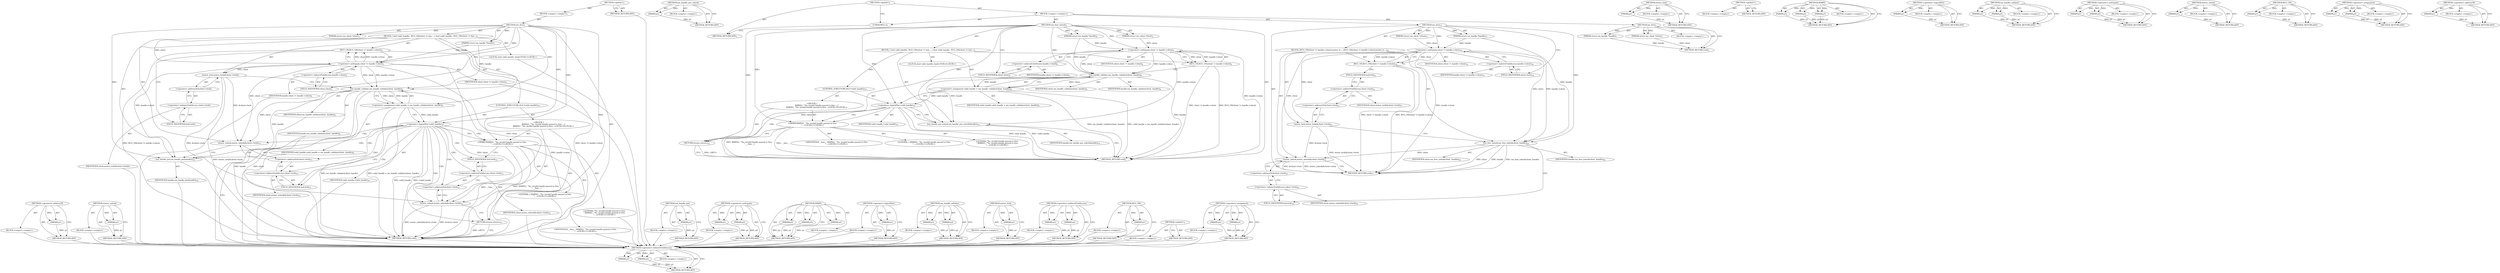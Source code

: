 digraph "&lt;operator&gt;.addressOf" {
vulnerable_93 [label=<(METHOD,&lt;operator&gt;.addressOf)>];
vulnerable_94 [label=<(PARAM,p1)>];
vulnerable_95 [label=<(BLOCK,&lt;empty&gt;,&lt;empty&gt;)>];
vulnerable_96 [label=<(METHOD_RETURN,ANY)>];
vulnerable_117 [label=<(METHOD,mutex_unlock)>];
vulnerable_118 [label=<(PARAM,p1)>];
vulnerable_119 [label=<(BLOCK,&lt;empty&gt;,&lt;empty&gt;)>];
vulnerable_120 [label=<(METHOD_RETURN,ANY)>];
vulnerable_6 [label=<(METHOD,&lt;global&gt;)<SUB>1</SUB>>];
vulnerable_7 [label=<(BLOCK,&lt;empty&gt;,&lt;empty&gt;)<SUB>1</SUB>>];
vulnerable_8 [label=<(METHOD,ion_free)<SUB>1</SUB>>];
vulnerable_9 [label=<(PARAM,struct ion_client *client)<SUB>1</SUB>>];
vulnerable_10 [label=<(PARAM,struct ion_handle *handle)<SUB>1</SUB>>];
vulnerable_11 [label=<(BLOCK,{
 	bool valid_handle;
 
 	BUG_ON(client != han...,{
 	bool valid_handle;
 
 	BUG_ON(client != han...)<SUB>2</SUB>>];
vulnerable_12 [label="<(LOCAL,bool valid_handle: bool)<SUB>3</SUB>>"];
vulnerable_13 [label=<(BUG_ON,BUG_ON(client != handle-&gt;client))<SUB>5</SUB>>];
vulnerable_14 [label=<(&lt;operator&gt;.notEquals,client != handle-&gt;client)<SUB>5</SUB>>];
vulnerable_15 [label=<(IDENTIFIER,client,client != handle-&gt;client)<SUB>5</SUB>>];
vulnerable_16 [label=<(&lt;operator&gt;.indirectFieldAccess,handle-&gt;client)<SUB>5</SUB>>];
vulnerable_17 [label=<(IDENTIFIER,handle,client != handle-&gt;client)<SUB>5</SUB>>];
vulnerable_18 [label=<(FIELD_IDENTIFIER,client,client)<SUB>5</SUB>>];
vulnerable_19 [label=<(mutex_lock,mutex_lock(&amp;client-&gt;lock))<SUB>7</SUB>>];
vulnerable_20 [label=<(&lt;operator&gt;.addressOf,&amp;client-&gt;lock)<SUB>7</SUB>>];
vulnerable_21 [label=<(&lt;operator&gt;.indirectFieldAccess,client-&gt;lock)<SUB>7</SUB>>];
vulnerable_22 [label=<(IDENTIFIER,client,mutex_lock(&amp;client-&gt;lock))<SUB>7</SUB>>];
vulnerable_23 [label=<(FIELD_IDENTIFIER,lock,lock)<SUB>7</SUB>>];
vulnerable_24 [label=<(&lt;operator&gt;.assignment,valid_handle = ion_handle_validate(client, handle))<SUB>8</SUB>>];
vulnerable_25 [label=<(IDENTIFIER,valid_handle,valid_handle = ion_handle_validate(client, handle))<SUB>8</SUB>>];
vulnerable_26 [label=<(ion_handle_validate,ion_handle_validate(client, handle))<SUB>8</SUB>>];
vulnerable_27 [label=<(IDENTIFIER,client,ion_handle_validate(client, handle))<SUB>8</SUB>>];
vulnerable_28 [label=<(IDENTIFIER,handle,ion_handle_validate(client, handle))<SUB>8</SUB>>];
vulnerable_29 [label=<(CONTROL_STRUCTURE,IF,if (!valid_handle))<SUB>10</SUB>>];
vulnerable_30 [label=<(&lt;operator&gt;.logicalNot,!valid_handle)<SUB>10</SUB>>];
vulnerable_31 [label=<(IDENTIFIER,valid_handle,!valid_handle)<SUB>10</SUB>>];
vulnerable_32 [label="<(BLOCK,{
 		WARN(1, &quot;%s: invalid handle passed to free...,{
 		WARN(1, &quot;%s: invalid handle passed to free...)<SUB>10</SUB>>"];
vulnerable_33 [label="<(WARN,WARN(1, &quot;%s: invalid handle passed to free.\n&quot;,...)<SUB>11</SUB>>"];
vulnerable_34 [label="<(LITERAL,1,WARN(1, &quot;%s: invalid handle passed to free.\n&quot;,...)<SUB>11</SUB>>"];
vulnerable_35 [label="<(LITERAL,&quot;%s: invalid handle passed to free.\n&quot;,WARN(1, &quot;%s: invalid handle passed to free.\n&quot;,...)<SUB>11</SUB>>"];
vulnerable_36 [label="<(IDENTIFIER,__func__,WARN(1, &quot;%s: invalid handle passed to free.\n&quot;,...)<SUB>11</SUB>>"];
vulnerable_37 [label=<(mutex_unlock,mutex_unlock(&amp;client-&gt;lock))<SUB>12</SUB>>];
vulnerable_38 [label=<(&lt;operator&gt;.addressOf,&amp;client-&gt;lock)<SUB>12</SUB>>];
vulnerable_39 [label=<(&lt;operator&gt;.indirectFieldAccess,client-&gt;lock)<SUB>12</SUB>>];
vulnerable_40 [label=<(IDENTIFIER,client,mutex_unlock(&amp;client-&gt;lock))<SUB>12</SUB>>];
vulnerable_41 [label=<(FIELD_IDENTIFIER,lock,lock)<SUB>12</SUB>>];
vulnerable_42 [label=<(RETURN,return;,return;)<SUB>13</SUB>>];
vulnerable_43 [label=<(mutex_unlock,mutex_unlock(&amp;client-&gt;lock))<SUB>15</SUB>>];
vulnerable_44 [label=<(&lt;operator&gt;.addressOf,&amp;client-&gt;lock)<SUB>15</SUB>>];
vulnerable_45 [label=<(&lt;operator&gt;.indirectFieldAccess,client-&gt;lock)<SUB>15</SUB>>];
vulnerable_46 [label=<(IDENTIFIER,client,mutex_unlock(&amp;client-&gt;lock))<SUB>15</SUB>>];
vulnerable_47 [label=<(FIELD_IDENTIFIER,lock,lock)<SUB>15</SUB>>];
vulnerable_48 [label=<(ion_handle_put,ion_handle_put(handle))<SUB>16</SUB>>];
vulnerable_49 [label=<(IDENTIFIER,handle,ion_handle_put(handle))<SUB>16</SUB>>];
vulnerable_50 [label=<(METHOD_RETURN,void)<SUB>1</SUB>>];
vulnerable_52 [label=<(METHOD_RETURN,ANY)<SUB>1</SUB>>];
vulnerable_121 [label=<(METHOD,ion_handle_put)>];
vulnerable_122 [label=<(PARAM,p1)>];
vulnerable_123 [label=<(BLOCK,&lt;empty&gt;,&lt;empty&gt;)>];
vulnerable_124 [label=<(METHOD_RETURN,ANY)>];
vulnerable_79 [label=<(METHOD,&lt;operator&gt;.notEquals)>];
vulnerable_80 [label=<(PARAM,p1)>];
vulnerable_81 [label=<(PARAM,p2)>];
vulnerable_82 [label=<(BLOCK,&lt;empty&gt;,&lt;empty&gt;)>];
vulnerable_83 [label=<(METHOD_RETURN,ANY)>];
vulnerable_111 [label=<(METHOD,WARN)>];
vulnerable_112 [label=<(PARAM,p1)>];
vulnerable_113 [label=<(PARAM,p2)>];
vulnerable_114 [label=<(PARAM,p3)>];
vulnerable_115 [label=<(BLOCK,&lt;empty&gt;,&lt;empty&gt;)>];
vulnerable_116 [label=<(METHOD_RETURN,ANY)>];
vulnerable_107 [label=<(METHOD,&lt;operator&gt;.logicalNot)>];
vulnerable_108 [label=<(PARAM,p1)>];
vulnerable_109 [label=<(BLOCK,&lt;empty&gt;,&lt;empty&gt;)>];
vulnerable_110 [label=<(METHOD_RETURN,ANY)>];
vulnerable_102 [label=<(METHOD,ion_handle_validate)>];
vulnerable_103 [label=<(PARAM,p1)>];
vulnerable_104 [label=<(PARAM,p2)>];
vulnerable_105 [label=<(BLOCK,&lt;empty&gt;,&lt;empty&gt;)>];
vulnerable_106 [label=<(METHOD_RETURN,ANY)>];
vulnerable_89 [label=<(METHOD,mutex_lock)>];
vulnerable_90 [label=<(PARAM,p1)>];
vulnerable_91 [label=<(BLOCK,&lt;empty&gt;,&lt;empty&gt;)>];
vulnerable_92 [label=<(METHOD_RETURN,ANY)>];
vulnerable_84 [label=<(METHOD,&lt;operator&gt;.indirectFieldAccess)>];
vulnerable_85 [label=<(PARAM,p1)>];
vulnerable_86 [label=<(PARAM,p2)>];
vulnerable_87 [label=<(BLOCK,&lt;empty&gt;,&lt;empty&gt;)>];
vulnerable_88 [label=<(METHOD_RETURN,ANY)>];
vulnerable_75 [label=<(METHOD,BUG_ON)>];
vulnerable_76 [label=<(PARAM,p1)>];
vulnerable_77 [label=<(BLOCK,&lt;empty&gt;,&lt;empty&gt;)>];
vulnerable_78 [label=<(METHOD_RETURN,ANY)>];
vulnerable_69 [label=<(METHOD,&lt;global&gt;)<SUB>1</SUB>>];
vulnerable_70 [label=<(BLOCK,&lt;empty&gt;,&lt;empty&gt;)>];
vulnerable_71 [label=<(METHOD_RETURN,ANY)>];
vulnerable_97 [label=<(METHOD,&lt;operator&gt;.assignment)>];
vulnerable_98 [label=<(PARAM,p1)>];
vulnerable_99 [label=<(PARAM,p2)>];
vulnerable_100 [label=<(BLOCK,&lt;empty&gt;,&lt;empty&gt;)>];
vulnerable_101 [label=<(METHOD_RETURN,ANY)>];
fixed_101 [label=<(METHOD,&lt;operator&gt;.indirectFieldAccess)>];
fixed_102 [label=<(PARAM,p1)>];
fixed_103 [label=<(PARAM,p2)>];
fixed_104 [label=<(BLOCK,&lt;empty&gt;,&lt;empty&gt;)>];
fixed_105 [label=<(METHOD_RETURN,ANY)>];
fixed_126 [label=<(METHOD,ion_handle_put_nolock)>];
fixed_127 [label=<(PARAM,p1)>];
fixed_128 [label=<(BLOCK,&lt;empty&gt;,&lt;empty&gt;)>];
fixed_129 [label=<(METHOD_RETURN,ANY)>];
fixed_6 [label=<(METHOD,&lt;global&gt;)<SUB>1</SUB>>];
fixed_7 [label=<(BLOCK,&lt;empty&gt;,&lt;empty&gt;)<SUB>1</SUB>>];
fixed_8 [label=<(METHOD,ion_free)<SUB>1</SUB>>];
fixed_9 [label=<(PARAM,struct ion_client *client)<SUB>1</SUB>>];
fixed_10 [label=<(PARAM,struct ion_handle *handle)<SUB>1</SUB>>];
fixed_11 [label=<(BLOCK,&lt;empty&gt;,&lt;empty&gt;)>];
fixed_12 [label=<(METHOD_RETURN,void)<SUB>1</SUB>>];
fixed_14 [label=<(UNKNOWN,),))<SUB>1</SUB>>];
fixed_15 [label=<(METHOD,ion_free_nolock)<SUB>2</SUB>>];
fixed_16 [label=<(PARAM,struct ion_client *client)<SUB>2</SUB>>];
fixed_17 [label=<(PARAM,struct ion_handle *handle)<SUB>2</SUB>>];
fixed_18 [label=<(BLOCK,{
 	bool valid_handle;
 
 	BUG_ON(client != han...,{
 	bool valid_handle;
 
 	BUG_ON(client != han...)<SUB>3</SUB>>];
fixed_19 [label="<(LOCAL,bool valid_handle: bool)<SUB>4</SUB>>"];
fixed_20 [label=<(BUG_ON,BUG_ON(client != handle-&gt;client))<SUB>6</SUB>>];
fixed_21 [label=<(&lt;operator&gt;.notEquals,client != handle-&gt;client)<SUB>6</SUB>>];
fixed_22 [label=<(IDENTIFIER,client,client != handle-&gt;client)<SUB>6</SUB>>];
fixed_23 [label=<(&lt;operator&gt;.indirectFieldAccess,handle-&gt;client)<SUB>6</SUB>>];
fixed_24 [label=<(IDENTIFIER,handle,client != handle-&gt;client)<SUB>6</SUB>>];
fixed_25 [label=<(FIELD_IDENTIFIER,client,client)<SUB>6</SUB>>];
fixed_26 [label=<(&lt;operator&gt;.assignment,valid_handle = ion_handle_validate(client, handle))<SUB>8</SUB>>];
fixed_27 [label=<(IDENTIFIER,valid_handle,valid_handle = ion_handle_validate(client, handle))<SUB>8</SUB>>];
fixed_28 [label=<(ion_handle_validate,ion_handle_validate(client, handle))<SUB>8</SUB>>];
fixed_29 [label=<(IDENTIFIER,client,ion_handle_validate(client, handle))<SUB>8</SUB>>];
fixed_30 [label=<(IDENTIFIER,handle,ion_handle_validate(client, handle))<SUB>8</SUB>>];
fixed_31 [label=<(CONTROL_STRUCTURE,IF,if (!valid_handle))<SUB>10</SUB>>];
fixed_32 [label=<(&lt;operator&gt;.logicalNot,!valid_handle)<SUB>10</SUB>>];
fixed_33 [label=<(IDENTIFIER,valid_handle,!valid_handle)<SUB>10</SUB>>];
fixed_34 [label="<(BLOCK,{
 		WARN(1, &quot;%s: invalid handle passed to free...,{
 		WARN(1, &quot;%s: invalid handle passed to free...)<SUB>10</SUB>>"];
fixed_35 [label="<(WARN,WARN(1, &quot;%s: invalid handle passed to free.\n&quot;,...)<SUB>11</SUB>>"];
fixed_36 [label="<(LITERAL,1,WARN(1, &quot;%s: invalid handle passed to free.\n&quot;,...)<SUB>11</SUB>>"];
fixed_37 [label="<(LITERAL,&quot;%s: invalid handle passed to free.\n&quot;,WARN(1, &quot;%s: invalid handle passed to free.\n&quot;,...)<SUB>11</SUB>>"];
fixed_38 [label="<(IDENTIFIER,__func__,WARN(1, &quot;%s: invalid handle passed to free.\n&quot;,...)<SUB>11</SUB>>"];
fixed_39 [label=<(RETURN,return;,return;)<SUB>12</SUB>>];
fixed_40 [label=<(ion_handle_put_nolock,ion_handle_put_nolock(handle))<SUB>14</SUB>>];
fixed_41 [label=<(IDENTIFIER,handle,ion_handle_put_nolock(handle))<SUB>14</SUB>>];
fixed_42 [label=<(METHOD_RETURN,void)<SUB>2</SUB>>];
fixed_44 [label=<(METHOD,ion_free)<SUB>17</SUB>>];
fixed_45 [label=<(PARAM,struct ion_client *client)<SUB>17</SUB>>];
fixed_46 [label=<(PARAM,struct ion_handle *handle)<SUB>17</SUB>>];
fixed_47 [label=<(BLOCK,{
	BUG_ON(client != handle-&gt;client);

	mutex_lo...,{
	BUG_ON(client != handle-&gt;client);

	mutex_lo...)<SUB>18</SUB>>];
fixed_48 [label=<(BUG_ON,BUG_ON(client != handle-&gt;client))<SUB>19</SUB>>];
fixed_49 [label=<(&lt;operator&gt;.notEquals,client != handle-&gt;client)<SUB>19</SUB>>];
fixed_50 [label=<(IDENTIFIER,client,client != handle-&gt;client)<SUB>19</SUB>>];
fixed_51 [label=<(&lt;operator&gt;.indirectFieldAccess,handle-&gt;client)<SUB>19</SUB>>];
fixed_52 [label=<(IDENTIFIER,handle,client != handle-&gt;client)<SUB>19</SUB>>];
fixed_53 [label=<(FIELD_IDENTIFIER,client,client)<SUB>19</SUB>>];
fixed_54 [label=<(mutex_lock,mutex_lock(&amp;client-&gt;lock))<SUB>21</SUB>>];
fixed_55 [label=<(&lt;operator&gt;.addressOf,&amp;client-&gt;lock)<SUB>21</SUB>>];
fixed_56 [label=<(&lt;operator&gt;.indirectFieldAccess,client-&gt;lock)<SUB>21</SUB>>];
fixed_57 [label=<(IDENTIFIER,client,mutex_lock(&amp;client-&gt;lock))<SUB>21</SUB>>];
fixed_58 [label=<(FIELD_IDENTIFIER,lock,lock)<SUB>21</SUB>>];
fixed_59 [label=<(ion_free_nolock,ion_free_nolock(client, handle))<SUB>22</SUB>>];
fixed_60 [label=<(IDENTIFIER,client,ion_free_nolock(client, handle))<SUB>22</SUB>>];
fixed_61 [label=<(IDENTIFIER,handle,ion_free_nolock(client, handle))<SUB>22</SUB>>];
fixed_62 [label=<(mutex_unlock,mutex_unlock(&amp;client-&gt;lock))<SUB>23</SUB>>];
fixed_63 [label=<(&lt;operator&gt;.addressOf,&amp;client-&gt;lock)<SUB>23</SUB>>];
fixed_64 [label=<(&lt;operator&gt;.indirectFieldAccess,client-&gt;lock)<SUB>23</SUB>>];
fixed_65 [label=<(IDENTIFIER,client,mutex_unlock(&amp;client-&gt;lock))<SUB>23</SUB>>];
fixed_66 [label=<(FIELD_IDENTIFIER,lock,lock)<SUB>23</SUB>>];
fixed_67 [label=<(METHOD_RETURN,void)<SUB>17</SUB>>];
fixed_69 [label=<(METHOD_RETURN,ANY)<SUB>1</SUB>>];
fixed_130 [label=<(METHOD,mutex_lock)>];
fixed_131 [label=<(PARAM,p1)>];
fixed_132 [label=<(BLOCK,&lt;empty&gt;,&lt;empty&gt;)>];
fixed_133 [label=<(METHOD_RETURN,ANY)>];
fixed_86 [label=<(METHOD,&lt;global&gt;)<SUB>1</SUB>>];
fixed_87 [label=<(BLOCK,&lt;empty&gt;,&lt;empty&gt;)>];
fixed_88 [label=<(METHOD_RETURN,ANY)>];
fixed_120 [label=<(METHOD,WARN)>];
fixed_121 [label=<(PARAM,p1)>];
fixed_122 [label=<(PARAM,p2)>];
fixed_123 [label=<(PARAM,p3)>];
fixed_124 [label=<(BLOCK,&lt;empty&gt;,&lt;empty&gt;)>];
fixed_125 [label=<(METHOD_RETURN,ANY)>];
fixed_116 [label=<(METHOD,&lt;operator&gt;.logicalNot)>];
fixed_117 [label=<(PARAM,p1)>];
fixed_118 [label=<(BLOCK,&lt;empty&gt;,&lt;empty&gt;)>];
fixed_119 [label=<(METHOD_RETURN,ANY)>];
fixed_111 [label=<(METHOD,ion_handle_validate)>];
fixed_112 [label=<(PARAM,p1)>];
fixed_113 [label=<(PARAM,p2)>];
fixed_114 [label=<(BLOCK,&lt;empty&gt;,&lt;empty&gt;)>];
fixed_115 [label=<(METHOD_RETURN,ANY)>];
fixed_96 [label=<(METHOD,&lt;operator&gt;.notEquals)>];
fixed_97 [label=<(PARAM,p1)>];
fixed_98 [label=<(PARAM,p2)>];
fixed_99 [label=<(BLOCK,&lt;empty&gt;,&lt;empty&gt;)>];
fixed_100 [label=<(METHOD_RETURN,ANY)>];
fixed_138 [label=<(METHOD,mutex_unlock)>];
fixed_139 [label=<(PARAM,p1)>];
fixed_140 [label=<(BLOCK,&lt;empty&gt;,&lt;empty&gt;)>];
fixed_141 [label=<(METHOD_RETURN,ANY)>];
fixed_92 [label=<(METHOD,BUG_ON)>];
fixed_93 [label=<(PARAM,p1)>];
fixed_94 [label=<(BLOCK,&lt;empty&gt;,&lt;empty&gt;)>];
fixed_95 [label=<(METHOD_RETURN,ANY)>];
fixed_106 [label=<(METHOD,&lt;operator&gt;.assignment)>];
fixed_107 [label=<(PARAM,p1)>];
fixed_108 [label=<(PARAM,p2)>];
fixed_109 [label=<(BLOCK,&lt;empty&gt;,&lt;empty&gt;)>];
fixed_110 [label=<(METHOD_RETURN,ANY)>];
fixed_134 [label=<(METHOD,&lt;operator&gt;.addressOf)>];
fixed_135 [label=<(PARAM,p1)>];
fixed_136 [label=<(BLOCK,&lt;empty&gt;,&lt;empty&gt;)>];
fixed_137 [label=<(METHOD_RETURN,ANY)>];
vulnerable_93 -> vulnerable_94  [key=0, label="AST: "];
vulnerable_93 -> vulnerable_94  [key=1, label="DDG: "];
vulnerable_93 -> vulnerable_95  [key=0, label="AST: "];
vulnerable_93 -> vulnerable_96  [key=0, label="AST: "];
vulnerable_93 -> vulnerable_96  [key=1, label="CFG: "];
vulnerable_94 -> vulnerable_96  [key=0, label="DDG: p1"];
vulnerable_95 -> fixed_101  [key=0];
vulnerable_96 -> fixed_101  [key=0];
vulnerable_117 -> vulnerable_118  [key=0, label="AST: "];
vulnerable_117 -> vulnerable_118  [key=1, label="DDG: "];
vulnerable_117 -> vulnerable_119  [key=0, label="AST: "];
vulnerable_117 -> vulnerable_120  [key=0, label="AST: "];
vulnerable_117 -> vulnerable_120  [key=1, label="CFG: "];
vulnerable_118 -> vulnerable_120  [key=0, label="DDG: p1"];
vulnerable_119 -> fixed_101  [key=0];
vulnerable_120 -> fixed_101  [key=0];
vulnerable_6 -> vulnerable_7  [key=0, label="AST: "];
vulnerable_6 -> vulnerable_52  [key=0, label="AST: "];
vulnerable_6 -> vulnerable_52  [key=1, label="CFG: "];
vulnerable_7 -> vulnerable_8  [key=0, label="AST: "];
vulnerable_8 -> vulnerable_9  [key=0, label="AST: "];
vulnerable_8 -> vulnerable_9  [key=1, label="DDG: "];
vulnerable_8 -> vulnerable_10  [key=0, label="AST: "];
vulnerable_8 -> vulnerable_10  [key=1, label="DDG: "];
vulnerable_8 -> vulnerable_11  [key=0, label="AST: "];
vulnerable_8 -> vulnerable_50  [key=0, label="AST: "];
vulnerable_8 -> vulnerable_18  [key=0, label="CFG: "];
vulnerable_8 -> vulnerable_48  [key=0, label="DDG: "];
vulnerable_8 -> vulnerable_14  [key=0, label="DDG: "];
vulnerable_8 -> vulnerable_26  [key=0, label="DDG: "];
vulnerable_8 -> vulnerable_30  [key=0, label="DDG: "];
vulnerable_8 -> vulnerable_42  [key=0, label="DDG: "];
vulnerable_8 -> vulnerable_33  [key=0, label="DDG: "];
vulnerable_9 -> vulnerable_14  [key=0, label="DDG: client"];
vulnerable_10 -> vulnerable_14  [key=0, label="DDG: handle"];
vulnerable_10 -> vulnerable_26  [key=0, label="DDG: handle"];
vulnerable_11 -> vulnerable_12  [key=0, label="AST: "];
vulnerable_11 -> vulnerable_13  [key=0, label="AST: "];
vulnerable_11 -> vulnerable_19  [key=0, label="AST: "];
vulnerable_11 -> vulnerable_24  [key=0, label="AST: "];
vulnerable_11 -> vulnerable_29  [key=0, label="AST: "];
vulnerable_11 -> vulnerable_43  [key=0, label="AST: "];
vulnerable_11 -> vulnerable_48  [key=0, label="AST: "];
vulnerable_12 -> fixed_101  [key=0];
vulnerable_13 -> vulnerable_14  [key=0, label="AST: "];
vulnerable_13 -> vulnerable_23  [key=0, label="CFG: "];
vulnerable_13 -> vulnerable_50  [key=0, label="DDG: client != handle-&gt;client"];
vulnerable_13 -> vulnerable_50  [key=1, label="DDG: BUG_ON(client != handle-&gt;client)"];
vulnerable_14 -> vulnerable_15  [key=0, label="AST: "];
vulnerable_14 -> vulnerable_16  [key=0, label="AST: "];
vulnerable_14 -> vulnerable_13  [key=0, label="CFG: "];
vulnerable_14 -> vulnerable_13  [key=1, label="DDG: client"];
vulnerable_14 -> vulnerable_13  [key=2, label="DDG: handle-&gt;client"];
vulnerable_14 -> vulnerable_50  [key=0, label="DDG: handle-&gt;client"];
vulnerable_14 -> vulnerable_19  [key=0, label="DDG: client"];
vulnerable_14 -> vulnerable_43  [key=0, label="DDG: client"];
vulnerable_14 -> vulnerable_48  [key=0, label="DDG: handle-&gt;client"];
vulnerable_14 -> vulnerable_26  [key=0, label="DDG: client"];
vulnerable_14 -> vulnerable_26  [key=1, label="DDG: handle-&gt;client"];
vulnerable_14 -> vulnerable_37  [key=0, label="DDG: client"];
vulnerable_15 -> fixed_101  [key=0];
vulnerable_16 -> vulnerable_17  [key=0, label="AST: "];
vulnerable_16 -> vulnerable_18  [key=0, label="AST: "];
vulnerable_16 -> vulnerable_14  [key=0, label="CFG: "];
vulnerable_17 -> fixed_101  [key=0];
vulnerable_18 -> vulnerable_16  [key=0, label="CFG: "];
vulnerable_19 -> vulnerable_20  [key=0, label="AST: "];
vulnerable_19 -> vulnerable_26  [key=0, label="CFG: "];
vulnerable_19 -> vulnerable_50  [key=0, label="DDG: mutex_lock(&amp;client-&gt;lock)"];
vulnerable_19 -> vulnerable_43  [key=0, label="DDG: &amp;client-&gt;lock"];
vulnerable_19 -> vulnerable_37  [key=0, label="DDG: &amp;client-&gt;lock"];
vulnerable_20 -> vulnerable_21  [key=0, label="AST: "];
vulnerable_20 -> vulnerable_19  [key=0, label="CFG: "];
vulnerable_21 -> vulnerable_22  [key=0, label="AST: "];
vulnerable_21 -> vulnerable_23  [key=0, label="AST: "];
vulnerable_21 -> vulnerable_20  [key=0, label="CFG: "];
vulnerable_22 -> fixed_101  [key=0];
vulnerable_23 -> vulnerable_21  [key=0, label="CFG: "];
vulnerable_24 -> vulnerable_25  [key=0, label="AST: "];
vulnerable_24 -> vulnerable_26  [key=0, label="AST: "];
vulnerable_24 -> vulnerable_30  [key=0, label="CFG: "];
vulnerable_24 -> vulnerable_30  [key=1, label="DDG: valid_handle"];
vulnerable_24 -> vulnerable_50  [key=0, label="DDG: ion_handle_validate(client, handle)"];
vulnerable_24 -> vulnerable_50  [key=1, label="DDG: valid_handle = ion_handle_validate(client, handle)"];
vulnerable_25 -> fixed_101  [key=0];
vulnerable_26 -> vulnerable_27  [key=0, label="AST: "];
vulnerable_26 -> vulnerable_28  [key=0, label="AST: "];
vulnerable_26 -> vulnerable_24  [key=0, label="CFG: "];
vulnerable_26 -> vulnerable_24  [key=1, label="DDG: client"];
vulnerable_26 -> vulnerable_24  [key=2, label="DDG: handle"];
vulnerable_26 -> vulnerable_50  [key=0, label="DDG: client"];
vulnerable_26 -> vulnerable_50  [key=1, label="DDG: handle"];
vulnerable_26 -> vulnerable_43  [key=0, label="DDG: client"];
vulnerable_26 -> vulnerable_48  [key=0, label="DDG: handle"];
vulnerable_26 -> vulnerable_37  [key=0, label="DDG: client"];
vulnerable_27 -> fixed_101  [key=0];
vulnerable_28 -> fixed_101  [key=0];
vulnerable_29 -> vulnerable_30  [key=0, label="AST: "];
vulnerable_29 -> vulnerable_32  [key=0, label="AST: "];
vulnerable_30 -> vulnerable_31  [key=0, label="AST: "];
vulnerable_30 -> vulnerable_33  [key=0, label="CFG: "];
vulnerable_30 -> vulnerable_33  [key=1, label="CDG: "];
vulnerable_30 -> vulnerable_47  [key=0, label="CFG: "];
vulnerable_30 -> vulnerable_47  [key=1, label="CDG: "];
vulnerable_30 -> vulnerable_50  [key=0, label="DDG: valid_handle"];
vulnerable_30 -> vulnerable_50  [key=1, label="DDG: !valid_handle"];
vulnerable_30 -> vulnerable_48  [key=0, label="CDG: "];
vulnerable_30 -> vulnerable_42  [key=0, label="CDG: "];
vulnerable_30 -> vulnerable_44  [key=0, label="CDG: "];
vulnerable_30 -> vulnerable_37  [key=0, label="CDG: "];
vulnerable_30 -> vulnerable_38  [key=0, label="CDG: "];
vulnerable_30 -> vulnerable_41  [key=0, label="CDG: "];
vulnerable_30 -> vulnerable_45  [key=0, label="CDG: "];
vulnerable_30 -> vulnerable_39  [key=0, label="CDG: "];
vulnerable_30 -> vulnerable_43  [key=0, label="CDG: "];
vulnerable_31 -> fixed_101  [key=0];
vulnerable_32 -> vulnerable_33  [key=0, label="AST: "];
vulnerable_32 -> vulnerable_37  [key=0, label="AST: "];
vulnerable_32 -> vulnerable_42  [key=0, label="AST: "];
vulnerable_33 -> vulnerable_34  [key=0, label="AST: "];
vulnerable_33 -> vulnerable_35  [key=0, label="AST: "];
vulnerable_33 -> vulnerable_36  [key=0, label="AST: "];
vulnerable_33 -> vulnerable_41  [key=0, label="CFG: "];
vulnerable_33 -> vulnerable_50  [key=0, label="DDG: WARN(1, &quot;%s: invalid handle passed to free.\n&quot;, __func__)"];
vulnerable_33 -> vulnerable_50  [key=1, label="DDG: __func__"];
vulnerable_34 -> fixed_101  [key=0];
vulnerable_35 -> fixed_101  [key=0];
vulnerable_36 -> fixed_101  [key=0];
vulnerable_37 -> vulnerable_38  [key=0, label="AST: "];
vulnerable_37 -> vulnerable_42  [key=0, label="CFG: "];
vulnerable_37 -> vulnerable_50  [key=0, label="DDG: &amp;client-&gt;lock"];
vulnerable_37 -> vulnerable_50  [key=1, label="DDG: mutex_unlock(&amp;client-&gt;lock)"];
vulnerable_38 -> vulnerable_39  [key=0, label="AST: "];
vulnerable_38 -> vulnerable_37  [key=0, label="CFG: "];
vulnerable_39 -> vulnerable_40  [key=0, label="AST: "];
vulnerable_39 -> vulnerable_41  [key=0, label="AST: "];
vulnerable_39 -> vulnerable_38  [key=0, label="CFG: "];
vulnerable_40 -> fixed_101  [key=0];
vulnerable_41 -> vulnerable_39  [key=0, label="CFG: "];
vulnerable_42 -> vulnerable_50  [key=0, label="CFG: "];
vulnerable_42 -> vulnerable_50  [key=1, label="DDG: &lt;RET&gt;"];
vulnerable_43 -> vulnerable_44  [key=0, label="AST: "];
vulnerable_43 -> vulnerable_48  [key=0, label="CFG: "];
vulnerable_44 -> vulnerable_45  [key=0, label="AST: "];
vulnerable_44 -> vulnerable_43  [key=0, label="CFG: "];
vulnerable_45 -> vulnerable_46  [key=0, label="AST: "];
vulnerable_45 -> vulnerable_47  [key=0, label="AST: "];
vulnerable_45 -> vulnerable_44  [key=0, label="CFG: "];
vulnerable_46 -> fixed_101  [key=0];
vulnerable_47 -> vulnerable_45  [key=0, label="CFG: "];
vulnerable_48 -> vulnerable_49  [key=0, label="AST: "];
vulnerable_48 -> vulnerable_50  [key=0, label="CFG: "];
vulnerable_49 -> fixed_101  [key=0];
vulnerable_50 -> fixed_101  [key=0];
vulnerable_52 -> fixed_101  [key=0];
vulnerable_121 -> vulnerable_122  [key=0, label="AST: "];
vulnerable_121 -> vulnerable_122  [key=1, label="DDG: "];
vulnerable_121 -> vulnerable_123  [key=0, label="AST: "];
vulnerable_121 -> vulnerable_124  [key=0, label="AST: "];
vulnerable_121 -> vulnerable_124  [key=1, label="CFG: "];
vulnerable_122 -> vulnerable_124  [key=0, label="DDG: p1"];
vulnerable_123 -> fixed_101  [key=0];
vulnerable_124 -> fixed_101  [key=0];
vulnerable_79 -> vulnerable_80  [key=0, label="AST: "];
vulnerable_79 -> vulnerable_80  [key=1, label="DDG: "];
vulnerable_79 -> vulnerable_82  [key=0, label="AST: "];
vulnerable_79 -> vulnerable_81  [key=0, label="AST: "];
vulnerable_79 -> vulnerable_81  [key=1, label="DDG: "];
vulnerable_79 -> vulnerable_83  [key=0, label="AST: "];
vulnerable_79 -> vulnerable_83  [key=1, label="CFG: "];
vulnerable_80 -> vulnerable_83  [key=0, label="DDG: p1"];
vulnerable_81 -> vulnerable_83  [key=0, label="DDG: p2"];
vulnerable_82 -> fixed_101  [key=0];
vulnerable_83 -> fixed_101  [key=0];
vulnerable_111 -> vulnerable_112  [key=0, label="AST: "];
vulnerable_111 -> vulnerable_112  [key=1, label="DDG: "];
vulnerable_111 -> vulnerable_115  [key=0, label="AST: "];
vulnerable_111 -> vulnerable_113  [key=0, label="AST: "];
vulnerable_111 -> vulnerable_113  [key=1, label="DDG: "];
vulnerable_111 -> vulnerable_116  [key=0, label="AST: "];
vulnerable_111 -> vulnerable_116  [key=1, label="CFG: "];
vulnerable_111 -> vulnerable_114  [key=0, label="AST: "];
vulnerable_111 -> vulnerable_114  [key=1, label="DDG: "];
vulnerable_112 -> vulnerable_116  [key=0, label="DDG: p1"];
vulnerable_113 -> vulnerable_116  [key=0, label="DDG: p2"];
vulnerable_114 -> vulnerable_116  [key=0, label="DDG: p3"];
vulnerable_115 -> fixed_101  [key=0];
vulnerable_116 -> fixed_101  [key=0];
vulnerable_107 -> vulnerable_108  [key=0, label="AST: "];
vulnerable_107 -> vulnerable_108  [key=1, label="DDG: "];
vulnerable_107 -> vulnerable_109  [key=0, label="AST: "];
vulnerable_107 -> vulnerable_110  [key=0, label="AST: "];
vulnerable_107 -> vulnerable_110  [key=1, label="CFG: "];
vulnerable_108 -> vulnerable_110  [key=0, label="DDG: p1"];
vulnerable_109 -> fixed_101  [key=0];
vulnerable_110 -> fixed_101  [key=0];
vulnerable_102 -> vulnerable_103  [key=0, label="AST: "];
vulnerable_102 -> vulnerable_103  [key=1, label="DDG: "];
vulnerable_102 -> vulnerable_105  [key=0, label="AST: "];
vulnerable_102 -> vulnerable_104  [key=0, label="AST: "];
vulnerable_102 -> vulnerable_104  [key=1, label="DDG: "];
vulnerable_102 -> vulnerable_106  [key=0, label="AST: "];
vulnerable_102 -> vulnerable_106  [key=1, label="CFG: "];
vulnerable_103 -> vulnerable_106  [key=0, label="DDG: p1"];
vulnerable_104 -> vulnerable_106  [key=0, label="DDG: p2"];
vulnerable_105 -> fixed_101  [key=0];
vulnerable_106 -> fixed_101  [key=0];
vulnerable_89 -> vulnerable_90  [key=0, label="AST: "];
vulnerable_89 -> vulnerable_90  [key=1, label="DDG: "];
vulnerable_89 -> vulnerable_91  [key=0, label="AST: "];
vulnerable_89 -> vulnerable_92  [key=0, label="AST: "];
vulnerable_89 -> vulnerable_92  [key=1, label="CFG: "];
vulnerable_90 -> vulnerable_92  [key=0, label="DDG: p1"];
vulnerable_91 -> fixed_101  [key=0];
vulnerable_92 -> fixed_101  [key=0];
vulnerable_84 -> vulnerable_85  [key=0, label="AST: "];
vulnerable_84 -> vulnerable_85  [key=1, label="DDG: "];
vulnerable_84 -> vulnerable_87  [key=0, label="AST: "];
vulnerable_84 -> vulnerable_86  [key=0, label="AST: "];
vulnerable_84 -> vulnerable_86  [key=1, label="DDG: "];
vulnerable_84 -> vulnerable_88  [key=0, label="AST: "];
vulnerable_84 -> vulnerable_88  [key=1, label="CFG: "];
vulnerable_85 -> vulnerable_88  [key=0, label="DDG: p1"];
vulnerable_86 -> vulnerable_88  [key=0, label="DDG: p2"];
vulnerable_87 -> fixed_101  [key=0];
vulnerable_88 -> fixed_101  [key=0];
vulnerable_75 -> vulnerable_76  [key=0, label="AST: "];
vulnerable_75 -> vulnerable_76  [key=1, label="DDG: "];
vulnerable_75 -> vulnerable_77  [key=0, label="AST: "];
vulnerable_75 -> vulnerable_78  [key=0, label="AST: "];
vulnerable_75 -> vulnerable_78  [key=1, label="CFG: "];
vulnerable_76 -> vulnerable_78  [key=0, label="DDG: p1"];
vulnerable_77 -> fixed_101  [key=0];
vulnerable_78 -> fixed_101  [key=0];
vulnerable_69 -> vulnerable_70  [key=0, label="AST: "];
vulnerable_69 -> vulnerable_71  [key=0, label="AST: "];
vulnerable_69 -> vulnerable_71  [key=1, label="CFG: "];
vulnerable_70 -> fixed_101  [key=0];
vulnerable_71 -> fixed_101  [key=0];
vulnerable_97 -> vulnerable_98  [key=0, label="AST: "];
vulnerable_97 -> vulnerable_98  [key=1, label="DDG: "];
vulnerable_97 -> vulnerable_100  [key=0, label="AST: "];
vulnerable_97 -> vulnerable_99  [key=0, label="AST: "];
vulnerable_97 -> vulnerable_99  [key=1, label="DDG: "];
vulnerable_97 -> vulnerable_101  [key=0, label="AST: "];
vulnerable_97 -> vulnerable_101  [key=1, label="CFG: "];
vulnerable_98 -> vulnerable_101  [key=0, label="DDG: p1"];
vulnerable_99 -> vulnerable_101  [key=0, label="DDG: p2"];
vulnerable_100 -> fixed_101  [key=0];
vulnerable_101 -> fixed_101  [key=0];
fixed_101 -> fixed_102  [key=0, label="AST: "];
fixed_101 -> fixed_102  [key=1, label="DDG: "];
fixed_101 -> fixed_104  [key=0, label="AST: "];
fixed_101 -> fixed_103  [key=0, label="AST: "];
fixed_101 -> fixed_103  [key=1, label="DDG: "];
fixed_101 -> fixed_105  [key=0, label="AST: "];
fixed_101 -> fixed_105  [key=1, label="CFG: "];
fixed_102 -> fixed_105  [key=0, label="DDG: p1"];
fixed_103 -> fixed_105  [key=0, label="DDG: p2"];
fixed_126 -> fixed_127  [key=0, label="AST: "];
fixed_126 -> fixed_127  [key=1, label="DDG: "];
fixed_126 -> fixed_128  [key=0, label="AST: "];
fixed_126 -> fixed_129  [key=0, label="AST: "];
fixed_126 -> fixed_129  [key=1, label="CFG: "];
fixed_127 -> fixed_129  [key=0, label="DDG: p1"];
fixed_6 -> fixed_7  [key=0, label="AST: "];
fixed_6 -> fixed_69  [key=0, label="AST: "];
fixed_6 -> fixed_14  [key=0, label="CFG: "];
fixed_7 -> fixed_8  [key=0, label="AST: "];
fixed_7 -> fixed_14  [key=0, label="AST: "];
fixed_7 -> fixed_15  [key=0, label="AST: "];
fixed_7 -> fixed_44  [key=0, label="AST: "];
fixed_8 -> fixed_9  [key=0, label="AST: "];
fixed_8 -> fixed_9  [key=1, label="DDG: "];
fixed_8 -> fixed_10  [key=0, label="AST: "];
fixed_8 -> fixed_10  [key=1, label="DDG: "];
fixed_8 -> fixed_11  [key=0, label="AST: "];
fixed_8 -> fixed_12  [key=0, label="AST: "];
fixed_8 -> fixed_12  [key=1, label="CFG: "];
fixed_9 -> fixed_12  [key=0, label="DDG: client"];
fixed_10 -> fixed_12  [key=0, label="DDG: handle"];
fixed_14 -> fixed_69  [key=0, label="CFG: "];
fixed_15 -> fixed_16  [key=0, label="AST: "];
fixed_15 -> fixed_16  [key=1, label="DDG: "];
fixed_15 -> fixed_17  [key=0, label="AST: "];
fixed_15 -> fixed_17  [key=1, label="DDG: "];
fixed_15 -> fixed_18  [key=0, label="AST: "];
fixed_15 -> fixed_42  [key=0, label="AST: "];
fixed_15 -> fixed_25  [key=0, label="CFG: "];
fixed_15 -> fixed_40  [key=0, label="DDG: "];
fixed_15 -> fixed_21  [key=0, label="DDG: "];
fixed_15 -> fixed_28  [key=0, label="DDG: "];
fixed_15 -> fixed_32  [key=0, label="DDG: "];
fixed_15 -> fixed_39  [key=0, label="DDG: "];
fixed_15 -> fixed_35  [key=0, label="DDG: "];
fixed_16 -> fixed_21  [key=0, label="DDG: client"];
fixed_17 -> fixed_21  [key=0, label="DDG: handle"];
fixed_17 -> fixed_28  [key=0, label="DDG: handle"];
fixed_18 -> fixed_19  [key=0, label="AST: "];
fixed_18 -> fixed_20  [key=0, label="AST: "];
fixed_18 -> fixed_26  [key=0, label="AST: "];
fixed_18 -> fixed_31  [key=0, label="AST: "];
fixed_18 -> fixed_40  [key=0, label="AST: "];
fixed_20 -> fixed_21  [key=0, label="AST: "];
fixed_20 -> fixed_28  [key=0, label="CFG: "];
fixed_20 -> fixed_42  [key=0, label="DDG: client != handle-&gt;client"];
fixed_20 -> fixed_42  [key=1, label="DDG: BUG_ON(client != handle-&gt;client)"];
fixed_21 -> fixed_22  [key=0, label="AST: "];
fixed_21 -> fixed_23  [key=0, label="AST: "];
fixed_21 -> fixed_20  [key=0, label="CFG: "];
fixed_21 -> fixed_20  [key=1, label="DDG: client"];
fixed_21 -> fixed_20  [key=2, label="DDG: handle-&gt;client"];
fixed_21 -> fixed_42  [key=0, label="DDG: handle-&gt;client"];
fixed_21 -> fixed_40  [key=0, label="DDG: handle-&gt;client"];
fixed_21 -> fixed_28  [key=0, label="DDG: client"];
fixed_21 -> fixed_28  [key=1, label="DDG: handle-&gt;client"];
fixed_23 -> fixed_24  [key=0, label="AST: "];
fixed_23 -> fixed_25  [key=0, label="AST: "];
fixed_23 -> fixed_21  [key=0, label="CFG: "];
fixed_25 -> fixed_23  [key=0, label="CFG: "];
fixed_26 -> fixed_27  [key=0, label="AST: "];
fixed_26 -> fixed_28  [key=0, label="AST: "];
fixed_26 -> fixed_32  [key=0, label="CFG: "];
fixed_26 -> fixed_32  [key=1, label="DDG: valid_handle"];
fixed_26 -> fixed_42  [key=0, label="DDG: ion_handle_validate(client, handle)"];
fixed_26 -> fixed_42  [key=1, label="DDG: valid_handle = ion_handle_validate(client, handle)"];
fixed_28 -> fixed_29  [key=0, label="AST: "];
fixed_28 -> fixed_30  [key=0, label="AST: "];
fixed_28 -> fixed_26  [key=0, label="CFG: "];
fixed_28 -> fixed_26  [key=1, label="DDG: client"];
fixed_28 -> fixed_26  [key=2, label="DDG: handle"];
fixed_28 -> fixed_42  [key=0, label="DDG: client"];
fixed_28 -> fixed_42  [key=1, label="DDG: handle"];
fixed_28 -> fixed_40  [key=0, label="DDG: handle"];
fixed_31 -> fixed_32  [key=0, label="AST: "];
fixed_31 -> fixed_34  [key=0, label="AST: "];
fixed_32 -> fixed_33  [key=0, label="AST: "];
fixed_32 -> fixed_35  [key=0, label="CFG: "];
fixed_32 -> fixed_35  [key=1, label="CDG: "];
fixed_32 -> fixed_40  [key=0, label="CFG: "];
fixed_32 -> fixed_40  [key=1, label="CDG: "];
fixed_32 -> fixed_42  [key=0, label="DDG: valid_handle"];
fixed_32 -> fixed_42  [key=1, label="DDG: !valid_handle"];
fixed_32 -> fixed_39  [key=0, label="CDG: "];
fixed_34 -> fixed_35  [key=0, label="AST: "];
fixed_34 -> fixed_39  [key=0, label="AST: "];
fixed_35 -> fixed_36  [key=0, label="AST: "];
fixed_35 -> fixed_37  [key=0, label="AST: "];
fixed_35 -> fixed_38  [key=0, label="AST: "];
fixed_35 -> fixed_39  [key=0, label="CFG: "];
fixed_35 -> fixed_42  [key=0, label="DDG: WARN(1, &quot;%s: invalid handle passed to free.\n&quot;, __func__)"];
fixed_35 -> fixed_42  [key=1, label="DDG: __func__"];
fixed_39 -> fixed_42  [key=0, label="CFG: "];
fixed_39 -> fixed_42  [key=1, label="DDG: &lt;RET&gt;"];
fixed_40 -> fixed_41  [key=0, label="AST: "];
fixed_40 -> fixed_42  [key=0, label="CFG: "];
fixed_44 -> fixed_45  [key=0, label="AST: "];
fixed_44 -> fixed_45  [key=1, label="DDG: "];
fixed_44 -> fixed_46  [key=0, label="AST: "];
fixed_44 -> fixed_46  [key=1, label="DDG: "];
fixed_44 -> fixed_47  [key=0, label="AST: "];
fixed_44 -> fixed_67  [key=0, label="AST: "];
fixed_44 -> fixed_53  [key=0, label="CFG: "];
fixed_44 -> fixed_59  [key=0, label="DDG: "];
fixed_44 -> fixed_49  [key=0, label="DDG: "];
fixed_45 -> fixed_49  [key=0, label="DDG: client"];
fixed_46 -> fixed_59  [key=0, label="DDG: handle"];
fixed_46 -> fixed_49  [key=0, label="DDG: handle"];
fixed_47 -> fixed_48  [key=0, label="AST: "];
fixed_47 -> fixed_54  [key=0, label="AST: "];
fixed_47 -> fixed_59  [key=0, label="AST: "];
fixed_47 -> fixed_62  [key=0, label="AST: "];
fixed_48 -> fixed_49  [key=0, label="AST: "];
fixed_48 -> fixed_58  [key=0, label="CFG: "];
fixed_48 -> fixed_67  [key=0, label="DDG: client != handle-&gt;client"];
fixed_48 -> fixed_67  [key=1, label="DDG: BUG_ON(client != handle-&gt;client)"];
fixed_49 -> fixed_50  [key=0, label="AST: "];
fixed_49 -> fixed_51  [key=0, label="AST: "];
fixed_49 -> fixed_48  [key=0, label="CFG: "];
fixed_49 -> fixed_48  [key=1, label="DDG: client"];
fixed_49 -> fixed_48  [key=2, label="DDG: handle-&gt;client"];
fixed_49 -> fixed_67  [key=0, label="DDG: handle-&gt;client"];
fixed_49 -> fixed_54  [key=0, label="DDG: client"];
fixed_49 -> fixed_59  [key=0, label="DDG: client"];
fixed_49 -> fixed_59  [key=1, label="DDG: handle-&gt;client"];
fixed_49 -> fixed_62  [key=0, label="DDG: client"];
fixed_51 -> fixed_52  [key=0, label="AST: "];
fixed_51 -> fixed_53  [key=0, label="AST: "];
fixed_51 -> fixed_49  [key=0, label="CFG: "];
fixed_53 -> fixed_51  [key=0, label="CFG: "];
fixed_54 -> fixed_55  [key=0, label="AST: "];
fixed_54 -> fixed_59  [key=0, label="CFG: "];
fixed_54 -> fixed_67  [key=0, label="DDG: mutex_lock(&amp;client-&gt;lock)"];
fixed_54 -> fixed_62  [key=0, label="DDG: &amp;client-&gt;lock"];
fixed_55 -> fixed_56  [key=0, label="AST: "];
fixed_55 -> fixed_54  [key=0, label="CFG: "];
fixed_56 -> fixed_57  [key=0, label="AST: "];
fixed_56 -> fixed_58  [key=0, label="AST: "];
fixed_56 -> fixed_55  [key=0, label="CFG: "];
fixed_58 -> fixed_56  [key=0, label="CFG: "];
fixed_59 -> fixed_60  [key=0, label="AST: "];
fixed_59 -> fixed_61  [key=0, label="AST: "];
fixed_59 -> fixed_66  [key=0, label="CFG: "];
fixed_59 -> fixed_67  [key=0, label="DDG: client"];
fixed_59 -> fixed_67  [key=1, label="DDG: handle"];
fixed_59 -> fixed_67  [key=2, label="DDG: ion_free_nolock(client, handle)"];
fixed_59 -> fixed_62  [key=0, label="DDG: client"];
fixed_62 -> fixed_63  [key=0, label="AST: "];
fixed_62 -> fixed_67  [key=0, label="CFG: "];
fixed_62 -> fixed_67  [key=1, label="DDG: &amp;client-&gt;lock"];
fixed_62 -> fixed_67  [key=2, label="DDG: mutex_unlock(&amp;client-&gt;lock)"];
fixed_63 -> fixed_64  [key=0, label="AST: "];
fixed_63 -> fixed_62  [key=0, label="CFG: "];
fixed_64 -> fixed_65  [key=0, label="AST: "];
fixed_64 -> fixed_66  [key=0, label="AST: "];
fixed_64 -> fixed_63  [key=0, label="CFG: "];
fixed_66 -> fixed_64  [key=0, label="CFG: "];
fixed_130 -> fixed_131  [key=0, label="AST: "];
fixed_130 -> fixed_131  [key=1, label="DDG: "];
fixed_130 -> fixed_132  [key=0, label="AST: "];
fixed_130 -> fixed_133  [key=0, label="AST: "];
fixed_130 -> fixed_133  [key=1, label="CFG: "];
fixed_131 -> fixed_133  [key=0, label="DDG: p1"];
fixed_86 -> fixed_87  [key=0, label="AST: "];
fixed_86 -> fixed_88  [key=0, label="AST: "];
fixed_86 -> fixed_88  [key=1, label="CFG: "];
fixed_120 -> fixed_121  [key=0, label="AST: "];
fixed_120 -> fixed_121  [key=1, label="DDG: "];
fixed_120 -> fixed_124  [key=0, label="AST: "];
fixed_120 -> fixed_122  [key=0, label="AST: "];
fixed_120 -> fixed_122  [key=1, label="DDG: "];
fixed_120 -> fixed_125  [key=0, label="AST: "];
fixed_120 -> fixed_125  [key=1, label="CFG: "];
fixed_120 -> fixed_123  [key=0, label="AST: "];
fixed_120 -> fixed_123  [key=1, label="DDG: "];
fixed_121 -> fixed_125  [key=0, label="DDG: p1"];
fixed_122 -> fixed_125  [key=0, label="DDG: p2"];
fixed_123 -> fixed_125  [key=0, label="DDG: p3"];
fixed_116 -> fixed_117  [key=0, label="AST: "];
fixed_116 -> fixed_117  [key=1, label="DDG: "];
fixed_116 -> fixed_118  [key=0, label="AST: "];
fixed_116 -> fixed_119  [key=0, label="AST: "];
fixed_116 -> fixed_119  [key=1, label="CFG: "];
fixed_117 -> fixed_119  [key=0, label="DDG: p1"];
fixed_111 -> fixed_112  [key=0, label="AST: "];
fixed_111 -> fixed_112  [key=1, label="DDG: "];
fixed_111 -> fixed_114  [key=0, label="AST: "];
fixed_111 -> fixed_113  [key=0, label="AST: "];
fixed_111 -> fixed_113  [key=1, label="DDG: "];
fixed_111 -> fixed_115  [key=0, label="AST: "];
fixed_111 -> fixed_115  [key=1, label="CFG: "];
fixed_112 -> fixed_115  [key=0, label="DDG: p1"];
fixed_113 -> fixed_115  [key=0, label="DDG: p2"];
fixed_96 -> fixed_97  [key=0, label="AST: "];
fixed_96 -> fixed_97  [key=1, label="DDG: "];
fixed_96 -> fixed_99  [key=0, label="AST: "];
fixed_96 -> fixed_98  [key=0, label="AST: "];
fixed_96 -> fixed_98  [key=1, label="DDG: "];
fixed_96 -> fixed_100  [key=0, label="AST: "];
fixed_96 -> fixed_100  [key=1, label="CFG: "];
fixed_97 -> fixed_100  [key=0, label="DDG: p1"];
fixed_98 -> fixed_100  [key=0, label="DDG: p2"];
fixed_138 -> fixed_139  [key=0, label="AST: "];
fixed_138 -> fixed_139  [key=1, label="DDG: "];
fixed_138 -> fixed_140  [key=0, label="AST: "];
fixed_138 -> fixed_141  [key=0, label="AST: "];
fixed_138 -> fixed_141  [key=1, label="CFG: "];
fixed_139 -> fixed_141  [key=0, label="DDG: p1"];
fixed_92 -> fixed_93  [key=0, label="AST: "];
fixed_92 -> fixed_93  [key=1, label="DDG: "];
fixed_92 -> fixed_94  [key=0, label="AST: "];
fixed_92 -> fixed_95  [key=0, label="AST: "];
fixed_92 -> fixed_95  [key=1, label="CFG: "];
fixed_93 -> fixed_95  [key=0, label="DDG: p1"];
fixed_106 -> fixed_107  [key=0, label="AST: "];
fixed_106 -> fixed_107  [key=1, label="DDG: "];
fixed_106 -> fixed_109  [key=0, label="AST: "];
fixed_106 -> fixed_108  [key=0, label="AST: "];
fixed_106 -> fixed_108  [key=1, label="DDG: "];
fixed_106 -> fixed_110  [key=0, label="AST: "];
fixed_106 -> fixed_110  [key=1, label="CFG: "];
fixed_107 -> fixed_110  [key=0, label="DDG: p1"];
fixed_108 -> fixed_110  [key=0, label="DDG: p2"];
fixed_134 -> fixed_135  [key=0, label="AST: "];
fixed_134 -> fixed_135  [key=1, label="DDG: "];
fixed_134 -> fixed_136  [key=0, label="AST: "];
fixed_134 -> fixed_137  [key=0, label="AST: "];
fixed_134 -> fixed_137  [key=1, label="CFG: "];
fixed_135 -> fixed_137  [key=0, label="DDG: p1"];
}
